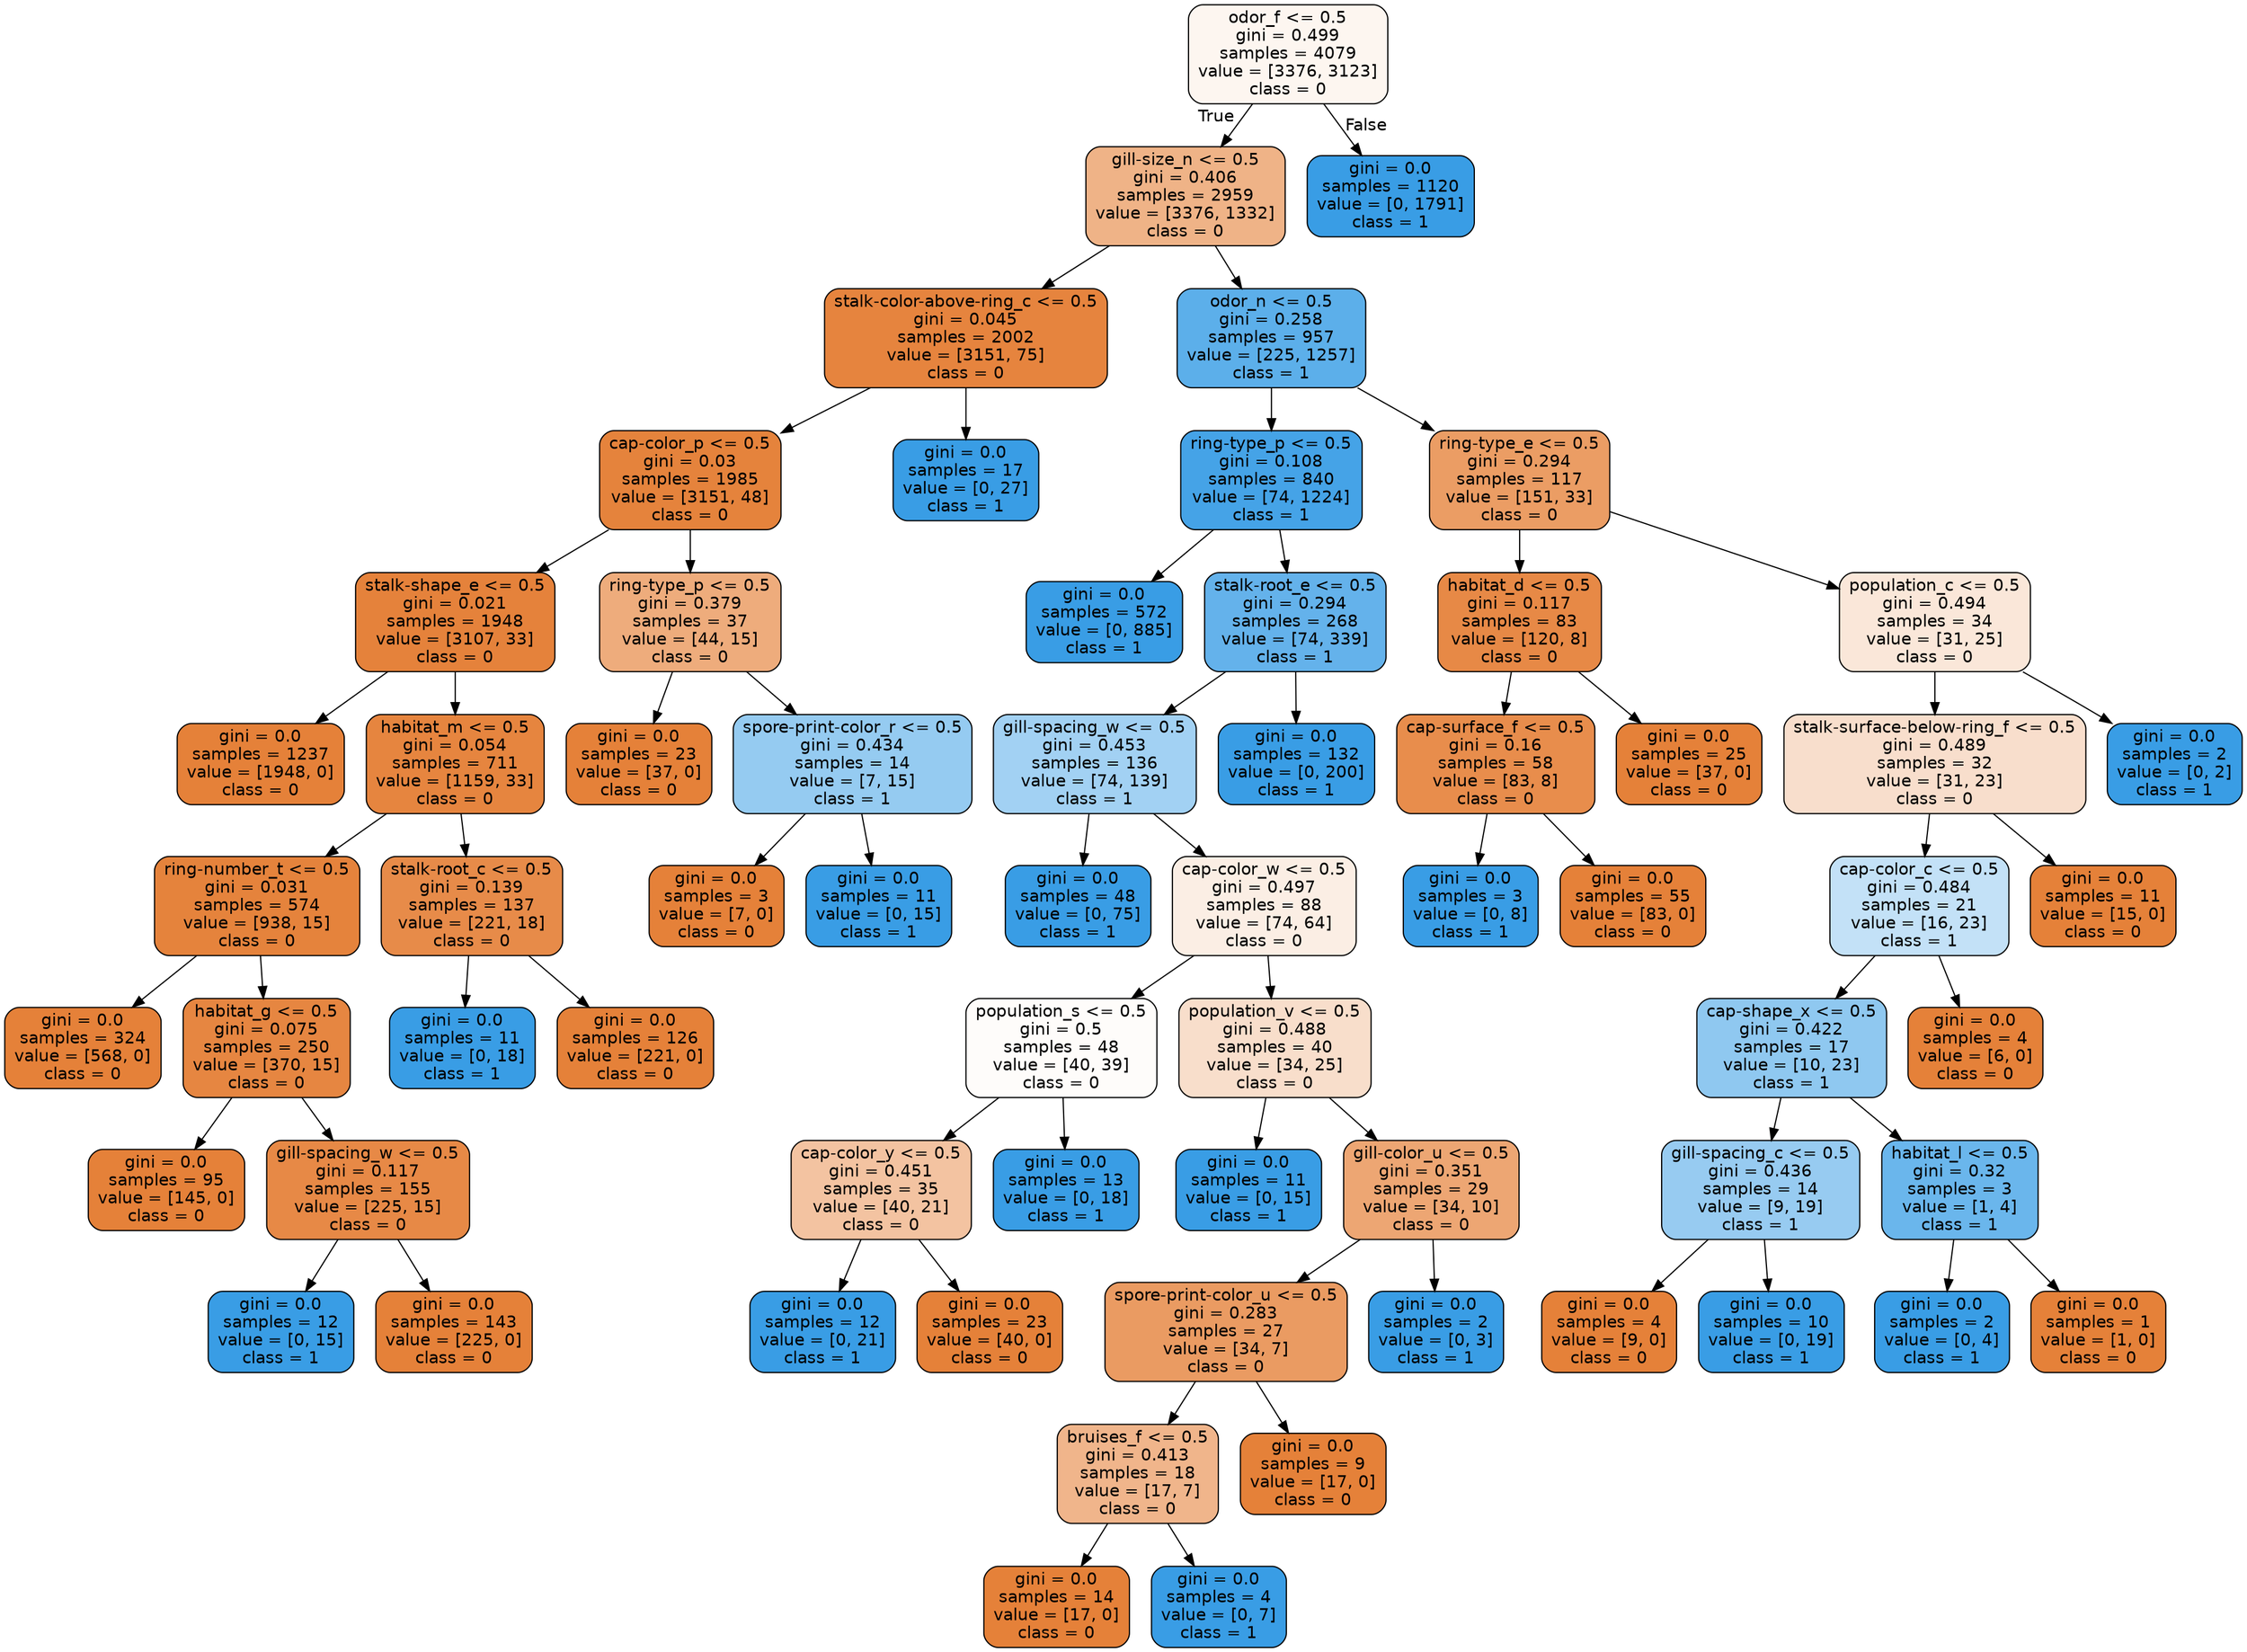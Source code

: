 digraph Tree {
node [shape=box, style="filled, rounded", color="black", fontname="helvetica"] ;
edge [fontname="helvetica"] ;
0 [label="odor_f <= 0.5\ngini = 0.499\nsamples = 4079\nvalue = [3376, 3123]\nclass = 0", fillcolor="#fdf6f0"] ;
1 [label="gill-size_n <= 0.5\ngini = 0.406\nsamples = 2959\nvalue = [3376, 1332]\nclass = 0", fillcolor="#efb387"] ;
0 -> 1 [labeldistance=2.5, labelangle=45, headlabel="True"] ;
2 [label="stalk-color-above-ring_c <= 0.5\ngini = 0.045\nsamples = 2002\nvalue = [3151, 75]\nclass = 0", fillcolor="#e6843e"] ;
1 -> 2 ;
3 [label="cap-color_p <= 0.5\ngini = 0.03\nsamples = 1985\nvalue = [3151, 48]\nclass = 0", fillcolor="#e5833c"] ;
2 -> 3 ;
4 [label="stalk-shape_e <= 0.5\ngini = 0.021\nsamples = 1948\nvalue = [3107, 33]\nclass = 0", fillcolor="#e5823b"] ;
3 -> 4 ;
5 [label="gini = 0.0\nsamples = 1237\nvalue = [1948, 0]\nclass = 0", fillcolor="#e58139"] ;
4 -> 5 ;
6 [label="habitat_m <= 0.5\ngini = 0.054\nsamples = 711\nvalue = [1159, 33]\nclass = 0", fillcolor="#e6853f"] ;
4 -> 6 ;
7 [label="ring-number_t <= 0.5\ngini = 0.031\nsamples = 574\nvalue = [938, 15]\nclass = 0", fillcolor="#e5833c"] ;
6 -> 7 ;
8 [label="gini = 0.0\nsamples = 324\nvalue = [568, 0]\nclass = 0", fillcolor="#e58139"] ;
7 -> 8 ;
9 [label="habitat_g <= 0.5\ngini = 0.075\nsamples = 250\nvalue = [370, 15]\nclass = 0", fillcolor="#e68641"] ;
7 -> 9 ;
10 [label="gini = 0.0\nsamples = 95\nvalue = [145, 0]\nclass = 0", fillcolor="#e58139"] ;
9 -> 10 ;
11 [label="gill-spacing_w <= 0.5\ngini = 0.117\nsamples = 155\nvalue = [225, 15]\nclass = 0", fillcolor="#e78946"] ;
9 -> 11 ;
12 [label="gini = 0.0\nsamples = 12\nvalue = [0, 15]\nclass = 1", fillcolor="#399de5"] ;
11 -> 12 ;
13 [label="gini = 0.0\nsamples = 143\nvalue = [225, 0]\nclass = 0", fillcolor="#e58139"] ;
11 -> 13 ;
14 [label="stalk-root_c <= 0.5\ngini = 0.139\nsamples = 137\nvalue = [221, 18]\nclass = 0", fillcolor="#e78b49"] ;
6 -> 14 ;
15 [label="gini = 0.0\nsamples = 11\nvalue = [0, 18]\nclass = 1", fillcolor="#399de5"] ;
14 -> 15 ;
16 [label="gini = 0.0\nsamples = 126\nvalue = [221, 0]\nclass = 0", fillcolor="#e58139"] ;
14 -> 16 ;
17 [label="ring-type_p <= 0.5\ngini = 0.379\nsamples = 37\nvalue = [44, 15]\nclass = 0", fillcolor="#eeac7c"] ;
3 -> 17 ;
18 [label="gini = 0.0\nsamples = 23\nvalue = [37, 0]\nclass = 0", fillcolor="#e58139"] ;
17 -> 18 ;
19 [label="spore-print-color_r <= 0.5\ngini = 0.434\nsamples = 14\nvalue = [7, 15]\nclass = 1", fillcolor="#95cbf1"] ;
17 -> 19 ;
20 [label="gini = 0.0\nsamples = 3\nvalue = [7, 0]\nclass = 0", fillcolor="#e58139"] ;
19 -> 20 ;
21 [label="gini = 0.0\nsamples = 11\nvalue = [0, 15]\nclass = 1", fillcolor="#399de5"] ;
19 -> 21 ;
22 [label="gini = 0.0\nsamples = 17\nvalue = [0, 27]\nclass = 1", fillcolor="#399de5"] ;
2 -> 22 ;
23 [label="odor_n <= 0.5\ngini = 0.258\nsamples = 957\nvalue = [225, 1257]\nclass = 1", fillcolor="#5cafea"] ;
1 -> 23 ;
24 [label="ring-type_p <= 0.5\ngini = 0.108\nsamples = 840\nvalue = [74, 1224]\nclass = 1", fillcolor="#45a3e7"] ;
23 -> 24 ;
25 [label="gini = 0.0\nsamples = 572\nvalue = [0, 885]\nclass = 1", fillcolor="#399de5"] ;
24 -> 25 ;
26 [label="stalk-root_e <= 0.5\ngini = 0.294\nsamples = 268\nvalue = [74, 339]\nclass = 1", fillcolor="#64b2eb"] ;
24 -> 26 ;
27 [label="gill-spacing_w <= 0.5\ngini = 0.453\nsamples = 136\nvalue = [74, 139]\nclass = 1", fillcolor="#a2d1f3"] ;
26 -> 27 ;
28 [label="gini = 0.0\nsamples = 48\nvalue = [0, 75]\nclass = 1", fillcolor="#399de5"] ;
27 -> 28 ;
29 [label="cap-color_w <= 0.5\ngini = 0.497\nsamples = 88\nvalue = [74, 64]\nclass = 0", fillcolor="#fbeee4"] ;
27 -> 29 ;
30 [label="population_s <= 0.5\ngini = 0.5\nsamples = 48\nvalue = [40, 39]\nclass = 0", fillcolor="#fefcfa"] ;
29 -> 30 ;
31 [label="cap-color_y <= 0.5\ngini = 0.451\nsamples = 35\nvalue = [40, 21]\nclass = 0", fillcolor="#f3c3a1"] ;
30 -> 31 ;
32 [label="gini = 0.0\nsamples = 12\nvalue = [0, 21]\nclass = 1", fillcolor="#399de5"] ;
31 -> 32 ;
33 [label="gini = 0.0\nsamples = 23\nvalue = [40, 0]\nclass = 0", fillcolor="#e58139"] ;
31 -> 33 ;
34 [label="gini = 0.0\nsamples = 13\nvalue = [0, 18]\nclass = 1", fillcolor="#399de5"] ;
30 -> 34 ;
35 [label="population_v <= 0.5\ngini = 0.488\nsamples = 40\nvalue = [34, 25]\nclass = 0", fillcolor="#f8decb"] ;
29 -> 35 ;
36 [label="gini = 0.0\nsamples = 11\nvalue = [0, 15]\nclass = 1", fillcolor="#399de5"] ;
35 -> 36 ;
37 [label="gill-color_u <= 0.5\ngini = 0.351\nsamples = 29\nvalue = [34, 10]\nclass = 0", fillcolor="#eda673"] ;
35 -> 37 ;
38 [label="spore-print-color_u <= 0.5\ngini = 0.283\nsamples = 27\nvalue = [34, 7]\nclass = 0", fillcolor="#ea9b62"] ;
37 -> 38 ;
39 [label="bruises_f <= 0.5\ngini = 0.413\nsamples = 18\nvalue = [17, 7]\nclass = 0", fillcolor="#f0b58b"] ;
38 -> 39 ;
40 [label="gini = 0.0\nsamples = 14\nvalue = [17, 0]\nclass = 0", fillcolor="#e58139"] ;
39 -> 40 ;
41 [label="gini = 0.0\nsamples = 4\nvalue = [0, 7]\nclass = 1", fillcolor="#399de5"] ;
39 -> 41 ;
42 [label="gini = 0.0\nsamples = 9\nvalue = [17, 0]\nclass = 0", fillcolor="#e58139"] ;
38 -> 42 ;
43 [label="gini = 0.0\nsamples = 2\nvalue = [0, 3]\nclass = 1", fillcolor="#399de5"] ;
37 -> 43 ;
44 [label="gini = 0.0\nsamples = 132\nvalue = [0, 200]\nclass = 1", fillcolor="#399de5"] ;
26 -> 44 ;
45 [label="ring-type_e <= 0.5\ngini = 0.294\nsamples = 117\nvalue = [151, 33]\nclass = 0", fillcolor="#eb9d64"] ;
23 -> 45 ;
46 [label="habitat_d <= 0.5\ngini = 0.117\nsamples = 83\nvalue = [120, 8]\nclass = 0", fillcolor="#e78946"] ;
45 -> 46 ;
47 [label="cap-surface_f <= 0.5\ngini = 0.16\nsamples = 58\nvalue = [83, 8]\nclass = 0", fillcolor="#e88d4c"] ;
46 -> 47 ;
48 [label="gini = 0.0\nsamples = 3\nvalue = [0, 8]\nclass = 1", fillcolor="#399de5"] ;
47 -> 48 ;
49 [label="gini = 0.0\nsamples = 55\nvalue = [83, 0]\nclass = 0", fillcolor="#e58139"] ;
47 -> 49 ;
50 [label="gini = 0.0\nsamples = 25\nvalue = [37, 0]\nclass = 0", fillcolor="#e58139"] ;
46 -> 50 ;
51 [label="population_c <= 0.5\ngini = 0.494\nsamples = 34\nvalue = [31, 25]\nclass = 0", fillcolor="#fae7d9"] ;
45 -> 51 ;
52 [label="stalk-surface-below-ring_f <= 0.5\ngini = 0.489\nsamples = 32\nvalue = [31, 23]\nclass = 0", fillcolor="#f8decc"] ;
51 -> 52 ;
53 [label="cap-color_c <= 0.5\ngini = 0.484\nsamples = 21\nvalue = [16, 23]\nclass = 1", fillcolor="#c3e1f7"] ;
52 -> 53 ;
54 [label="cap-shape_x <= 0.5\ngini = 0.422\nsamples = 17\nvalue = [10, 23]\nclass = 1", fillcolor="#8fc8f0"] ;
53 -> 54 ;
55 [label="gill-spacing_c <= 0.5\ngini = 0.436\nsamples = 14\nvalue = [9, 19]\nclass = 1", fillcolor="#97cbf1"] ;
54 -> 55 ;
56 [label="gini = 0.0\nsamples = 4\nvalue = [9, 0]\nclass = 0", fillcolor="#e58139"] ;
55 -> 56 ;
57 [label="gini = 0.0\nsamples = 10\nvalue = [0, 19]\nclass = 1", fillcolor="#399de5"] ;
55 -> 57 ;
58 [label="habitat_l <= 0.5\ngini = 0.32\nsamples = 3\nvalue = [1, 4]\nclass = 1", fillcolor="#6ab6ec"] ;
54 -> 58 ;
59 [label="gini = 0.0\nsamples = 2\nvalue = [0, 4]\nclass = 1", fillcolor="#399de5"] ;
58 -> 59 ;
60 [label="gini = 0.0\nsamples = 1\nvalue = [1, 0]\nclass = 0", fillcolor="#e58139"] ;
58 -> 60 ;
61 [label="gini = 0.0\nsamples = 4\nvalue = [6, 0]\nclass = 0", fillcolor="#e58139"] ;
53 -> 61 ;
62 [label="gini = 0.0\nsamples = 11\nvalue = [15, 0]\nclass = 0", fillcolor="#e58139"] ;
52 -> 62 ;
63 [label="gini = 0.0\nsamples = 2\nvalue = [0, 2]\nclass = 1", fillcolor="#399de5"] ;
51 -> 63 ;
64 [label="gini = 0.0\nsamples = 1120\nvalue = [0, 1791]\nclass = 1", fillcolor="#399de5"] ;
0 -> 64 [labeldistance=2.5, labelangle=-45, headlabel="False"] ;
}